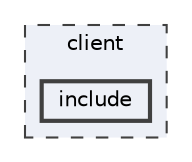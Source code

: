 digraph "client/include"
{
 // LATEX_PDF_SIZE
  bgcolor="transparent";
  edge [fontname=Helvetica,fontsize=10,labelfontname=Helvetica,labelfontsize=10];
  node [fontname=Helvetica,fontsize=10,shape=box,height=0.2,width=0.4];
  compound=true
  subgraph clusterdir_db3a54907829b36871118d03417739cd {
    graph [ bgcolor="#edf0f7", pencolor="grey25", label="client", fontname=Helvetica,fontsize=10 style="filled,dashed", URL="dir_db3a54907829b36871118d03417739cd.html",tooltip=""]
  dir_5c23080e296bbe846f4ed2d01d7b595d [label="include", fillcolor="#edf0f7", color="grey25", style="filled,bold", URL="dir_5c23080e296bbe846f4ed2d01d7b595d.html",tooltip=""];
  }
}
